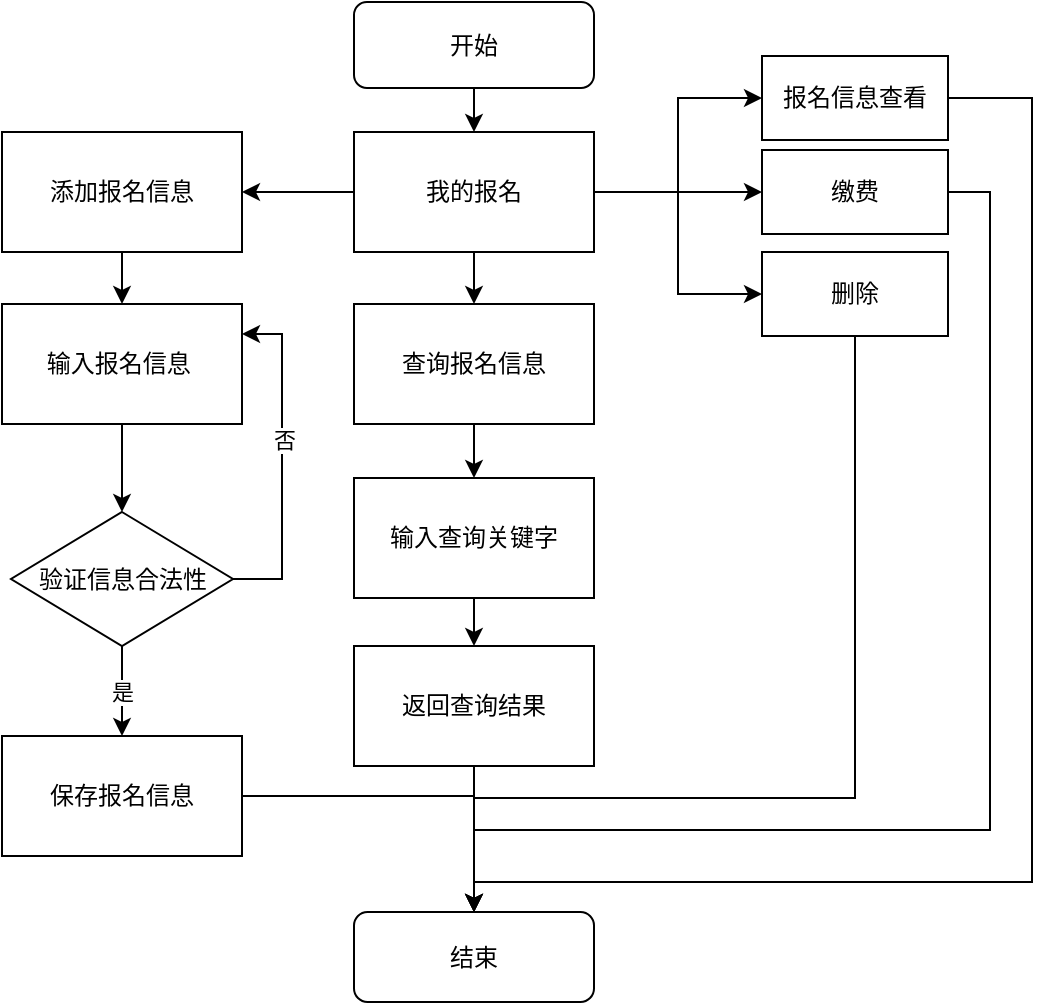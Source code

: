 <mxfile version="19.0.3" type="github">
  <diagram id="SWjEZtNgIwxdt2I8M24f" name="Page-1">
    <mxGraphModel dx="1422" dy="772" grid="0" gridSize="10" guides="1" tooltips="1" connect="1" arrows="1" fold="1" page="1" pageScale="1" pageWidth="827" pageHeight="1169" math="0" shadow="0">
      <root>
        <mxCell id="0" />
        <mxCell id="1" parent="0" />
        <mxCell id="mQEKwj_YVWo846zswgu5-3" value="" style="edgeStyle=orthogonalEdgeStyle;rounded=0;orthogonalLoop=1;jettySize=auto;html=1;" edge="1" parent="1" source="mQEKwj_YVWo846zswgu5-1" target="mQEKwj_YVWo846zswgu5-4">
          <mxGeometry relative="1" as="geometry">
            <mxPoint x="384" y="289" as="targetPoint" />
          </mxGeometry>
        </mxCell>
        <mxCell id="mQEKwj_YVWo846zswgu5-1" value="开始" style="rounded=1;whiteSpace=wrap;html=1;" vertex="1" parent="1">
          <mxGeometry x="324" y="166" width="120" height="43" as="geometry" />
        </mxCell>
        <mxCell id="mQEKwj_YVWo846zswgu5-5" style="edgeStyle=orthogonalEdgeStyle;rounded=0;orthogonalLoop=1;jettySize=auto;html=1;" edge="1" parent="1" source="mQEKwj_YVWo846zswgu5-4" target="mQEKwj_YVWo846zswgu5-12">
          <mxGeometry relative="1" as="geometry">
            <mxPoint x="509" y="225" as="targetPoint" />
          </mxGeometry>
        </mxCell>
        <mxCell id="mQEKwj_YVWo846zswgu5-10" style="edgeStyle=orthogonalEdgeStyle;rounded=0;orthogonalLoop=1;jettySize=auto;html=1;entryX=0;entryY=0.5;entryDx=0;entryDy=0;" edge="1" parent="1" source="mQEKwj_YVWo846zswgu5-4" target="mQEKwj_YVWo846zswgu5-13">
          <mxGeometry relative="1" as="geometry">
            <mxPoint x="509" y="272" as="targetPoint" />
          </mxGeometry>
        </mxCell>
        <mxCell id="mQEKwj_YVWo846zswgu5-11" style="edgeStyle=orthogonalEdgeStyle;rounded=0;orthogonalLoop=1;jettySize=auto;html=1;entryX=0;entryY=0.5;entryDx=0;entryDy=0;" edge="1" parent="1" source="mQEKwj_YVWo846zswgu5-4" target="mQEKwj_YVWo846zswgu5-9">
          <mxGeometry relative="1" as="geometry" />
        </mxCell>
        <mxCell id="mQEKwj_YVWo846zswgu5-15" value="" style="edgeStyle=orthogonalEdgeStyle;rounded=0;orthogonalLoop=1;jettySize=auto;html=1;" edge="1" parent="1" source="mQEKwj_YVWo846zswgu5-4" target="mQEKwj_YVWo846zswgu5-14">
          <mxGeometry relative="1" as="geometry" />
        </mxCell>
        <mxCell id="mQEKwj_YVWo846zswgu5-17" value="" style="edgeStyle=orthogonalEdgeStyle;rounded=0;orthogonalLoop=1;jettySize=auto;html=1;" edge="1" parent="1" source="mQEKwj_YVWo846zswgu5-4" target="mQEKwj_YVWo846zswgu5-16">
          <mxGeometry relative="1" as="geometry" />
        </mxCell>
        <mxCell id="mQEKwj_YVWo846zswgu5-4" value="我的报名" style="rounded=0;whiteSpace=wrap;html=1;" vertex="1" parent="1">
          <mxGeometry x="324" y="231" width="120" height="60" as="geometry" />
        </mxCell>
        <mxCell id="mQEKwj_YVWo846zswgu5-34" style="edgeStyle=orthogonalEdgeStyle;rounded=0;orthogonalLoop=1;jettySize=auto;html=1;entryX=1;entryY=0.5;entryDx=0;entryDy=0;" edge="1" parent="1" source="mQEKwj_YVWo846zswgu5-9" target="mQEKwj_YVWo846zswgu5-28">
          <mxGeometry relative="1" as="geometry">
            <Array as="points">
              <mxPoint x="575" y="564" />
              <mxPoint x="384" y="564" />
              <mxPoint x="384" y="644" />
            </Array>
          </mxGeometry>
        </mxCell>
        <mxCell id="mQEKwj_YVWo846zswgu5-9" value="删除" style="rounded=0;whiteSpace=wrap;html=1;" vertex="1" parent="1">
          <mxGeometry x="528" y="291" width="93" height="42" as="geometry" />
        </mxCell>
        <mxCell id="mQEKwj_YVWo846zswgu5-36" style="edgeStyle=orthogonalEdgeStyle;rounded=0;orthogonalLoop=1;jettySize=auto;html=1;exitX=1;exitY=0.5;exitDx=0;exitDy=0;entryX=0.5;entryY=0;entryDx=0;entryDy=0;" edge="1" parent="1" source="mQEKwj_YVWo846zswgu5-12" target="mQEKwj_YVWo846zswgu5-28">
          <mxGeometry relative="1" as="geometry">
            <Array as="points">
              <mxPoint x="663" y="214" />
              <mxPoint x="663" y="606" />
              <mxPoint x="384" y="606" />
            </Array>
          </mxGeometry>
        </mxCell>
        <mxCell id="mQEKwj_YVWo846zswgu5-12" value="报名信息查看" style="rounded=0;whiteSpace=wrap;html=1;" vertex="1" parent="1">
          <mxGeometry x="528" y="193" width="93" height="42" as="geometry" />
        </mxCell>
        <mxCell id="mQEKwj_YVWo846zswgu5-35" style="edgeStyle=orthogonalEdgeStyle;rounded=0;orthogonalLoop=1;jettySize=auto;html=1;entryX=0.5;entryY=0;entryDx=0;entryDy=0;" edge="1" parent="1" source="mQEKwj_YVWo846zswgu5-13" target="mQEKwj_YVWo846zswgu5-28">
          <mxGeometry relative="1" as="geometry">
            <Array as="points">
              <mxPoint x="642" y="261" />
              <mxPoint x="642" y="580" />
              <mxPoint x="384" y="580" />
            </Array>
          </mxGeometry>
        </mxCell>
        <mxCell id="mQEKwj_YVWo846zswgu5-13" value="缴费" style="rounded=0;whiteSpace=wrap;html=1;" vertex="1" parent="1">
          <mxGeometry x="528" y="240" width="93" height="42" as="geometry" />
        </mxCell>
        <mxCell id="mQEKwj_YVWo846zswgu5-30" value="" style="edgeStyle=orthogonalEdgeStyle;rounded=0;orthogonalLoop=1;jettySize=auto;html=1;" edge="1" parent="1" source="mQEKwj_YVWo846zswgu5-14" target="mQEKwj_YVWo846zswgu5-29">
          <mxGeometry relative="1" as="geometry" />
        </mxCell>
        <mxCell id="mQEKwj_YVWo846zswgu5-14" value="查询报名信息" style="whiteSpace=wrap;html=1;rounded=0;" vertex="1" parent="1">
          <mxGeometry x="324" y="317" width="120" height="60" as="geometry" />
        </mxCell>
        <mxCell id="mQEKwj_YVWo846zswgu5-19" value="" style="edgeStyle=orthogonalEdgeStyle;rounded=0;orthogonalLoop=1;jettySize=auto;html=1;" edge="1" parent="1" source="mQEKwj_YVWo846zswgu5-16" target="mQEKwj_YVWo846zswgu5-18">
          <mxGeometry relative="1" as="geometry" />
        </mxCell>
        <mxCell id="mQEKwj_YVWo846zswgu5-16" value="添加报名信息" style="whiteSpace=wrap;html=1;rounded=0;" vertex="1" parent="1">
          <mxGeometry x="148" y="231" width="120" height="60" as="geometry" />
        </mxCell>
        <mxCell id="mQEKwj_YVWo846zswgu5-21" value="" style="edgeStyle=orthogonalEdgeStyle;rounded=0;orthogonalLoop=1;jettySize=auto;html=1;" edge="1" parent="1" source="mQEKwj_YVWo846zswgu5-18" target="mQEKwj_YVWo846zswgu5-20">
          <mxGeometry relative="1" as="geometry" />
        </mxCell>
        <mxCell id="mQEKwj_YVWo846zswgu5-18" value="输入报名信息&amp;nbsp;" style="whiteSpace=wrap;html=1;rounded=0;" vertex="1" parent="1">
          <mxGeometry x="148" y="317" width="120" height="60" as="geometry" />
        </mxCell>
        <mxCell id="mQEKwj_YVWo846zswgu5-23" style="edgeStyle=orthogonalEdgeStyle;rounded=0;orthogonalLoop=1;jettySize=auto;html=1;entryX=1;entryY=0.25;entryDx=0;entryDy=0;" edge="1" parent="1" source="mQEKwj_YVWo846zswgu5-20" target="mQEKwj_YVWo846zswgu5-18">
          <mxGeometry relative="1" as="geometry">
            <Array as="points">
              <mxPoint x="288" y="455" />
              <mxPoint x="288" y="332" />
            </Array>
          </mxGeometry>
        </mxCell>
        <mxCell id="mQEKwj_YVWo846zswgu5-24" value="否" style="edgeLabel;html=1;align=center;verticalAlign=middle;resizable=0;points=[];" vertex="1" connectable="0" parent="mQEKwj_YVWo846zswgu5-23">
          <mxGeometry x="0.132" y="-1" relative="1" as="geometry">
            <mxPoint as="offset" />
          </mxGeometry>
        </mxCell>
        <mxCell id="mQEKwj_YVWo846zswgu5-26" value="是" style="edgeStyle=orthogonalEdgeStyle;rounded=0;orthogonalLoop=1;jettySize=auto;html=1;" edge="1" parent="1" source="mQEKwj_YVWo846zswgu5-20" target="mQEKwj_YVWo846zswgu5-25">
          <mxGeometry relative="1" as="geometry" />
        </mxCell>
        <mxCell id="mQEKwj_YVWo846zswgu5-20" value="验证信息合法性" style="rhombus;whiteSpace=wrap;html=1;rounded=0;" vertex="1" parent="1">
          <mxGeometry x="152.5" y="421" width="111" height="67" as="geometry" />
        </mxCell>
        <mxCell id="mQEKwj_YVWo846zswgu5-27" style="edgeStyle=orthogonalEdgeStyle;rounded=0;orthogonalLoop=1;jettySize=auto;html=1;" edge="1" parent="1" source="mQEKwj_YVWo846zswgu5-25" target="mQEKwj_YVWo846zswgu5-28">
          <mxGeometry relative="1" as="geometry">
            <mxPoint x="208" y="695" as="targetPoint" />
          </mxGeometry>
        </mxCell>
        <mxCell id="mQEKwj_YVWo846zswgu5-25" value="保存报名信息" style="whiteSpace=wrap;html=1;rounded=0;" vertex="1" parent="1">
          <mxGeometry x="148" y="533" width="120" height="60" as="geometry" />
        </mxCell>
        <mxCell id="mQEKwj_YVWo846zswgu5-28" value="结束" style="rounded=1;whiteSpace=wrap;html=1;" vertex="1" parent="1">
          <mxGeometry x="324" y="621" width="120" height="45" as="geometry" />
        </mxCell>
        <mxCell id="mQEKwj_YVWo846zswgu5-32" value="" style="edgeStyle=orthogonalEdgeStyle;rounded=0;orthogonalLoop=1;jettySize=auto;html=1;" edge="1" parent="1" source="mQEKwj_YVWo846zswgu5-29" target="mQEKwj_YVWo846zswgu5-31">
          <mxGeometry relative="1" as="geometry" />
        </mxCell>
        <mxCell id="mQEKwj_YVWo846zswgu5-29" value="输入查询关键字" style="whiteSpace=wrap;html=1;rounded=0;" vertex="1" parent="1">
          <mxGeometry x="324" y="404" width="120" height="60" as="geometry" />
        </mxCell>
        <mxCell id="mQEKwj_YVWo846zswgu5-33" style="edgeStyle=orthogonalEdgeStyle;rounded=0;orthogonalLoop=1;jettySize=auto;html=1;" edge="1" parent="1" source="mQEKwj_YVWo846zswgu5-31" target="mQEKwj_YVWo846zswgu5-28">
          <mxGeometry relative="1" as="geometry" />
        </mxCell>
        <mxCell id="mQEKwj_YVWo846zswgu5-31" value="返回查询结果" style="whiteSpace=wrap;html=1;rounded=0;" vertex="1" parent="1">
          <mxGeometry x="324" y="488" width="120" height="60" as="geometry" />
        </mxCell>
      </root>
    </mxGraphModel>
  </diagram>
</mxfile>
